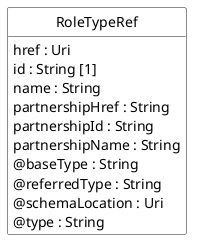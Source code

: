@startuml
hide circle
hide methods
hide stereotype
show <<Enumeration>> stereotype
skinparam class {
   BackgroundColor<<Enumeration>> #E6F5F7
   BackgroundColor<<Ref>> #FFFFE0
   BackgroundColor<<Pivot>> #FFFFFFF
   BackgroundColor<<SimpleType>> #E2F0DA
   BackgroundColor #FCF2E3
}

class RoleTypeRef <<Pivot>> {
    href : Uri
    id : String [1]
    name : String
    partnershipHref : String
    partnershipId : String
    partnershipName : String
    @baseType : String
    @referredType : String
    @schemaLocation : Uri
    @type : String
}


@enduml